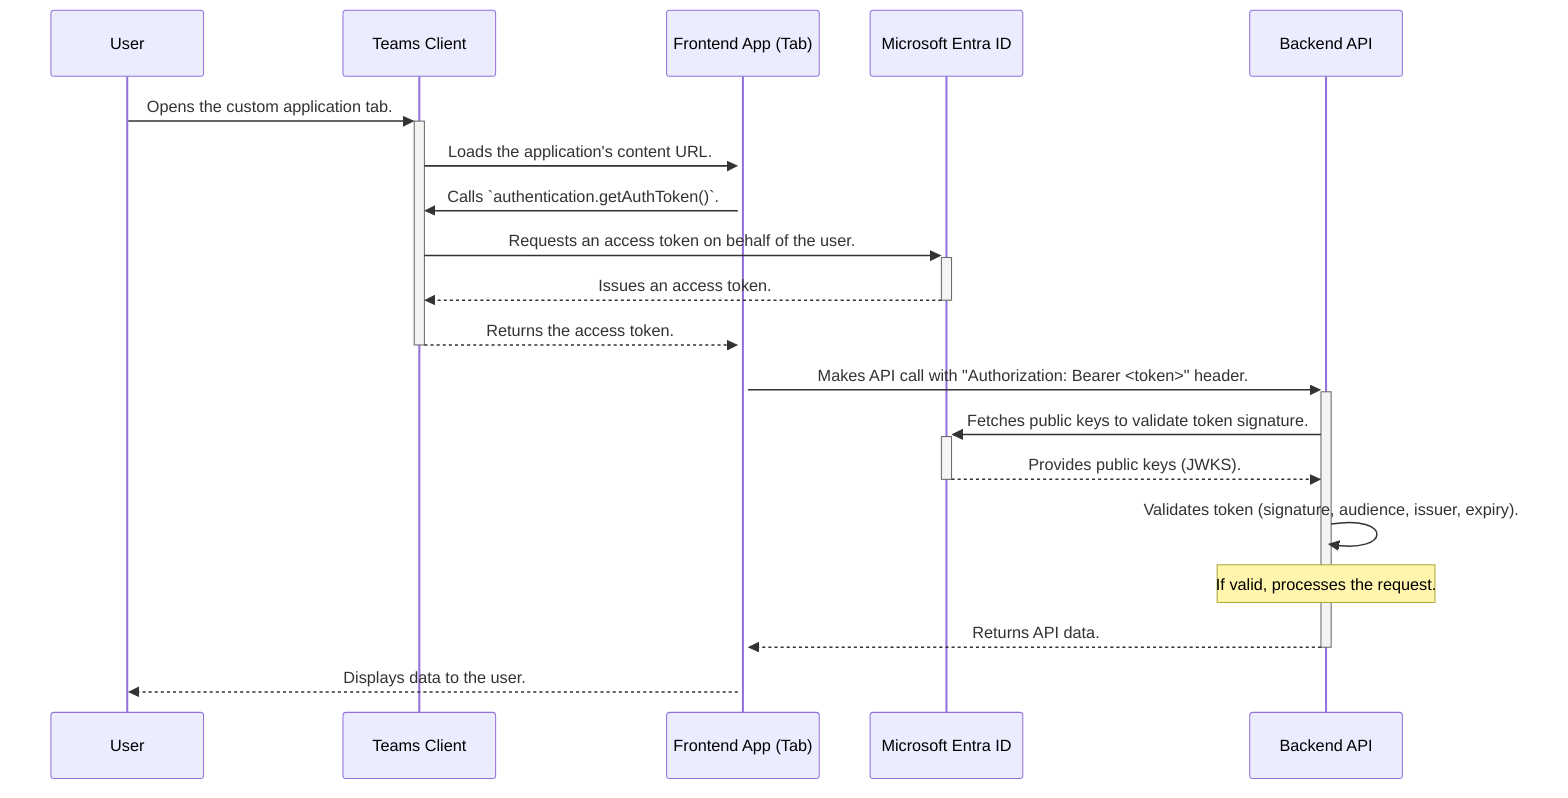 sequenceDiagram
    participant User
    participant Teams Client
    participant Frontend App (Tab)
    participant Microsoft Entra ID
    participant Backend API

    User->>+Teams Client: Opens the custom application tab.
    Teams Client->>+Frontend App (Tab): Loads the application's content URL.
    Frontend App (Tab)->>Teams Client: Calls `authentication.getAuthToken()`.
    Teams Client->>+Microsoft Entra ID: Requests an access token on behalf of the user.
    Microsoft Entra ID-->>-Teams Client: Issues an access token.
    Teams Client-->>-Frontend App (Tab): Returns the access token.
    Frontend App (Tab)->>+Backend API: Makes API call with "Authorization: Bearer <token>" header.
    Backend API->>+Microsoft Entra ID: Fetches public keys to validate token signature.
    Microsoft Entra ID-->>-Backend API: Provides public keys (JWKS).
    Backend API->>Backend API: Validates token (signature, audience, issuer, expiry).
    Note over Backend API: If valid, processes the request.
    Backend API-->>-Frontend App (Tab): Returns API data.
    Frontend App (Tab)-->>User: Displays data to the user.